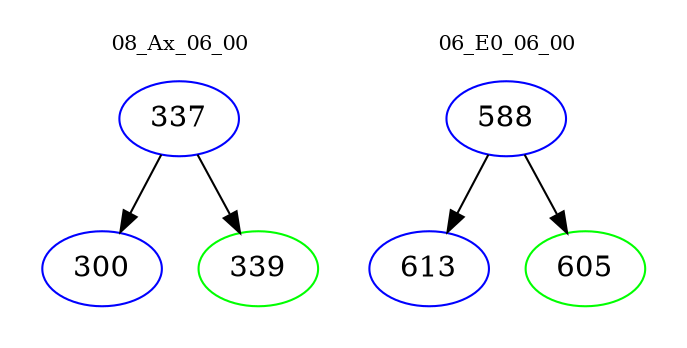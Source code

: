 digraph{
subgraph cluster_0 {
color = white
label = "08_Ax_06_00";
fontsize=10;
T0_337 [label="337", color="blue"]
T0_337 -> T0_300 [color="black"]
T0_300 [label="300", color="blue"]
T0_337 -> T0_339 [color="black"]
T0_339 [label="339", color="green"]
}
subgraph cluster_1 {
color = white
label = "06_E0_06_00";
fontsize=10;
T1_588 [label="588", color="blue"]
T1_588 -> T1_613 [color="black"]
T1_613 [label="613", color="blue"]
T1_588 -> T1_605 [color="black"]
T1_605 [label="605", color="green"]
}
}
